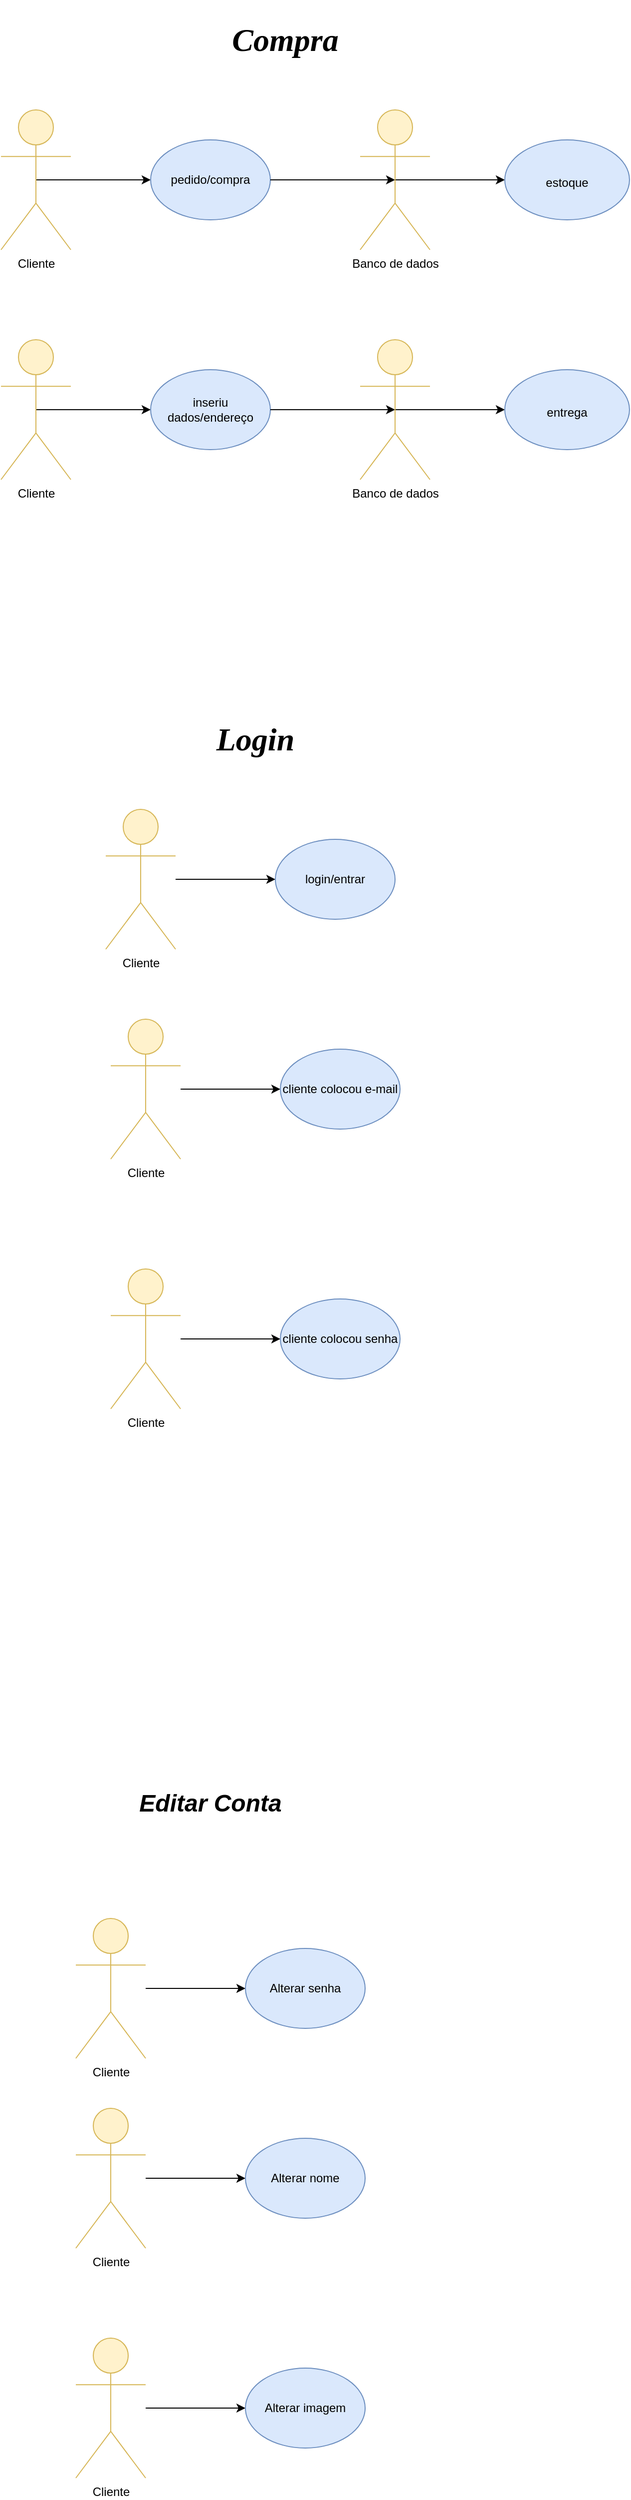 <mxfile version="24.4.14" type="device">
  <diagram name="Página-1" id="KfyF-sTOMx0ndlfaGz6T">
    <mxGraphModel dx="1687" dy="882" grid="1" gridSize="10" guides="1" tooltips="1" connect="1" arrows="1" fold="1" page="0" pageScale="1" pageWidth="827" pageHeight="1169" math="0" shadow="0">
      <root>
        <mxCell id="0" />
        <mxCell id="1" parent="0" />
        <mxCell id="U8h938L70IQ8GRDkYCh5-3" value="&lt;h1&gt;&lt;font style=&quot;font-size: 32px;&quot; face=&quot;Times New Roman&quot;&gt;&lt;i&gt;Compra&lt;/i&gt;&lt;/font&gt;&lt;/h1&gt;" style="text;html=1;align=center;verticalAlign=middle;whiteSpace=wrap;rounded=0;" parent="1" vertex="1">
          <mxGeometry x="300" y="160" width="350" height="80" as="geometry" />
        </mxCell>
        <mxCell id="U8h938L70IQ8GRDkYCh5-6" style="edgeStyle=orthogonalEdgeStyle;rounded=0;orthogonalLoop=1;jettySize=auto;html=1;exitX=0.5;exitY=0.5;exitDx=0;exitDy=0;exitPerimeter=0;entryX=0;entryY=0.5;entryDx=0;entryDy=0;" parent="1" source="U8h938L70IQ8GRDkYCh5-4" target="U8h938L70IQ8GRDkYCh5-5" edge="1">
          <mxGeometry relative="1" as="geometry" />
        </mxCell>
        <mxCell id="U8h938L70IQ8GRDkYCh5-4" value="Cliente" style="shape=umlActor;verticalLabelPosition=bottom;verticalAlign=top;html=1;outlineConnect=0;fillColor=#fff2cc;strokeColor=#d6b656;" parent="1" vertex="1">
          <mxGeometry x="190" y="270" width="70" height="140" as="geometry" />
        </mxCell>
        <mxCell id="U8h938L70IQ8GRDkYCh5-5" value="pedido/compra" style="ellipse;whiteSpace=wrap;html=1;fillColor=#dae8fc;strokeColor=#6c8ebf;" parent="1" vertex="1">
          <mxGeometry x="340" y="300" width="120" height="80" as="geometry" />
        </mxCell>
        <mxCell id="U8h938L70IQ8GRDkYCh5-12" value="" style="edgeStyle=orthogonalEdgeStyle;rounded=0;orthogonalLoop=1;jettySize=auto;html=1;exitX=0.5;exitY=0.5;exitDx=0;exitDy=0;exitPerimeter=0;" parent="1" source="U8h938L70IQ8GRDkYCh5-7" target="U8h938L70IQ8GRDkYCh5-11" edge="1">
          <mxGeometry relative="1" as="geometry">
            <Array as="points" />
          </mxGeometry>
        </mxCell>
        <mxCell id="U8h938L70IQ8GRDkYCh5-7" value="Banco de dados" style="shape=umlActor;verticalLabelPosition=bottom;verticalAlign=top;html=1;outlineConnect=0;fillColor=#fff2cc;strokeColor=#d6b656;" parent="1" vertex="1">
          <mxGeometry x="550" y="270" width="70" height="140" as="geometry" />
        </mxCell>
        <mxCell id="U8h938L70IQ8GRDkYCh5-8" style="edgeStyle=orthogonalEdgeStyle;rounded=0;orthogonalLoop=1;jettySize=auto;html=1;exitX=1;exitY=0.5;exitDx=0;exitDy=0;entryX=0.5;entryY=0.5;entryDx=0;entryDy=0;entryPerimeter=0;" parent="1" source="U8h938L70IQ8GRDkYCh5-5" target="U8h938L70IQ8GRDkYCh5-7" edge="1">
          <mxGeometry relative="1" as="geometry" />
        </mxCell>
        <mxCell id="U8h938L70IQ8GRDkYCh5-11" value="&lt;div&gt;&lt;br&gt;&lt;/div&gt;&lt;div&gt;&lt;br&gt;&lt;/div&gt;&lt;div&gt;estoque&lt;/div&gt;" style="ellipse;whiteSpace=wrap;html=1;verticalAlign=top;fillColor=#dae8fc;strokeColor=#6c8ebf;" parent="1" vertex="1">
          <mxGeometry x="695" y="300" width="125" height="80" as="geometry" />
        </mxCell>
        <mxCell id="U8h938L70IQ8GRDkYCh5-13" value="&lt;h1&gt;&lt;font face=&quot;Times New Roman&quot;&gt;&lt;span style=&quot;font-size: 32px;&quot;&gt;&lt;i&gt;Login&lt;/i&gt;&lt;/span&gt;&lt;/font&gt;&lt;/h1&gt;" style="text;html=1;align=center;verticalAlign=middle;whiteSpace=wrap;rounded=0;" parent="1" vertex="1">
          <mxGeometry x="270" y="860" width="350" height="80" as="geometry" />
        </mxCell>
        <mxCell id="U8h938L70IQ8GRDkYCh5-17" value="" style="edgeStyle=orthogonalEdgeStyle;rounded=0;orthogonalLoop=1;jettySize=auto;html=1;" parent="1" source="U8h938L70IQ8GRDkYCh5-15" target="U8h938L70IQ8GRDkYCh5-16" edge="1">
          <mxGeometry relative="1" as="geometry" />
        </mxCell>
        <mxCell id="U8h938L70IQ8GRDkYCh5-15" value="Cliente" style="shape=umlActor;verticalLabelPosition=bottom;verticalAlign=top;html=1;outlineConnect=0;fillColor=#fff2cc;strokeColor=#d6b656;" parent="1" vertex="1">
          <mxGeometry x="295" y="970" width="70" height="140" as="geometry" />
        </mxCell>
        <mxCell id="U8h938L70IQ8GRDkYCh5-16" value="login/entrar" style="ellipse;whiteSpace=wrap;html=1;fillColor=#dae8fc;strokeColor=#6c8ebf;" parent="1" vertex="1">
          <mxGeometry x="465" y="1000" width="120" height="80" as="geometry" />
        </mxCell>
        <mxCell id="U8h938L70IQ8GRDkYCh5-24" value="" style="edgeStyle=orthogonalEdgeStyle;rounded=0;orthogonalLoop=1;jettySize=auto;html=1;" parent="1" source="U8h938L70IQ8GRDkYCh5-22" target="U8h938L70IQ8GRDkYCh5-23" edge="1">
          <mxGeometry relative="1" as="geometry" />
        </mxCell>
        <mxCell id="U8h938L70IQ8GRDkYCh5-22" value="Cliente" style="shape=umlActor;verticalLabelPosition=bottom;verticalAlign=top;html=1;outlineConnect=0;fillColor=#fff2cc;strokeColor=#d6b656;" parent="1" vertex="1">
          <mxGeometry x="300" y="1180" width="70" height="140" as="geometry" />
        </mxCell>
        <mxCell id="U8h938L70IQ8GRDkYCh5-23" value="cliente colocou e-mail" style="ellipse;whiteSpace=wrap;html=1;fillColor=#dae8fc;strokeColor=#6c8ebf;" parent="1" vertex="1">
          <mxGeometry x="470" y="1210" width="120" height="80" as="geometry" />
        </mxCell>
        <mxCell id="U8h938L70IQ8GRDkYCh5-27" value="" style="edgeStyle=orthogonalEdgeStyle;rounded=0;orthogonalLoop=1;jettySize=auto;html=1;" parent="1" source="U8h938L70IQ8GRDkYCh5-25" target="U8h938L70IQ8GRDkYCh5-26" edge="1">
          <mxGeometry relative="1" as="geometry" />
        </mxCell>
        <mxCell id="U8h938L70IQ8GRDkYCh5-25" value="Cliente" style="shape=umlActor;verticalLabelPosition=bottom;verticalAlign=top;html=1;outlineConnect=0;fillColor=#fff2cc;strokeColor=#d6b656;" parent="1" vertex="1">
          <mxGeometry x="300" y="1430" width="70" height="140" as="geometry" />
        </mxCell>
        <mxCell id="U8h938L70IQ8GRDkYCh5-26" value="cliente colocou senha" style="ellipse;whiteSpace=wrap;html=1;fillColor=#dae8fc;strokeColor=#6c8ebf;" parent="1" vertex="1">
          <mxGeometry x="470" y="1460" width="120" height="80" as="geometry" />
        </mxCell>
        <mxCell id="qqnZ-i7P-CTNa2mjKdlQ-1" value="&lt;h1&gt;&lt;i&gt;Editar Conta&lt;/i&gt;&lt;/h1&gt;" style="text;html=1;align=center;verticalAlign=middle;whiteSpace=wrap;rounded=0;" vertex="1" parent="1">
          <mxGeometry x="295" y="1930" width="210" height="70" as="geometry" />
        </mxCell>
        <mxCell id="qqnZ-i7P-CTNa2mjKdlQ-14" value="" style="edgeStyle=orthogonalEdgeStyle;rounded=0;orthogonalLoop=1;jettySize=auto;html=1;" edge="1" parent="1" source="qqnZ-i7P-CTNa2mjKdlQ-15" target="qqnZ-i7P-CTNa2mjKdlQ-16">
          <mxGeometry relative="1" as="geometry" />
        </mxCell>
        <mxCell id="qqnZ-i7P-CTNa2mjKdlQ-15" value="Cliente" style="shape=umlActor;verticalLabelPosition=bottom;verticalAlign=top;html=1;outlineConnect=0;fillColor=#fff2cc;strokeColor=#d6b656;" vertex="1" parent="1">
          <mxGeometry x="265" y="2270" width="70" height="140" as="geometry" />
        </mxCell>
        <mxCell id="qqnZ-i7P-CTNa2mjKdlQ-16" value="Alterar nome" style="ellipse;whiteSpace=wrap;html=1;fillColor=#dae8fc;strokeColor=#6c8ebf;" vertex="1" parent="1">
          <mxGeometry x="435" y="2300" width="120" height="80" as="geometry" />
        </mxCell>
        <mxCell id="qqnZ-i7P-CTNa2mjKdlQ-17" value="" style="edgeStyle=orthogonalEdgeStyle;rounded=0;orthogonalLoop=1;jettySize=auto;html=1;" edge="1" parent="1" source="qqnZ-i7P-CTNa2mjKdlQ-18" target="qqnZ-i7P-CTNa2mjKdlQ-19">
          <mxGeometry relative="1" as="geometry" />
        </mxCell>
        <mxCell id="qqnZ-i7P-CTNa2mjKdlQ-18" value="Cliente" style="shape=umlActor;verticalLabelPosition=bottom;verticalAlign=top;html=1;outlineConnect=0;fillColor=#fff2cc;strokeColor=#d6b656;" vertex="1" parent="1">
          <mxGeometry x="265" y="2080" width="70" height="140" as="geometry" />
        </mxCell>
        <mxCell id="qqnZ-i7P-CTNa2mjKdlQ-19" value="Alterar senha" style="ellipse;whiteSpace=wrap;html=1;fillColor=#dae8fc;strokeColor=#6c8ebf;" vertex="1" parent="1">
          <mxGeometry x="435" y="2110" width="120" height="80" as="geometry" />
        </mxCell>
        <mxCell id="qqnZ-i7P-CTNa2mjKdlQ-20" value="" style="edgeStyle=orthogonalEdgeStyle;rounded=0;orthogonalLoop=1;jettySize=auto;html=1;" edge="1" parent="1" source="qqnZ-i7P-CTNa2mjKdlQ-21" target="qqnZ-i7P-CTNa2mjKdlQ-22">
          <mxGeometry relative="1" as="geometry" />
        </mxCell>
        <mxCell id="qqnZ-i7P-CTNa2mjKdlQ-21" value="Cliente" style="shape=umlActor;verticalLabelPosition=bottom;verticalAlign=top;html=1;outlineConnect=0;fillColor=#fff2cc;strokeColor=#d6b656;" vertex="1" parent="1">
          <mxGeometry x="265" y="2500" width="70" height="140" as="geometry" />
        </mxCell>
        <mxCell id="qqnZ-i7P-CTNa2mjKdlQ-22" value="Alterar imagem" style="ellipse;whiteSpace=wrap;html=1;fillColor=#dae8fc;strokeColor=#6c8ebf;" vertex="1" parent="1">
          <mxGeometry x="435" y="2530" width="120" height="80" as="geometry" />
        </mxCell>
        <mxCell id="qqnZ-i7P-CTNa2mjKdlQ-26" style="edgeStyle=orthogonalEdgeStyle;rounded=0;orthogonalLoop=1;jettySize=auto;html=1;exitX=0.5;exitY=0.5;exitDx=0;exitDy=0;exitPerimeter=0;entryX=0;entryY=0.5;entryDx=0;entryDy=0;" edge="1" parent="1" source="qqnZ-i7P-CTNa2mjKdlQ-27" target="qqnZ-i7P-CTNa2mjKdlQ-28">
          <mxGeometry relative="1" as="geometry" />
        </mxCell>
        <mxCell id="qqnZ-i7P-CTNa2mjKdlQ-27" value="Cliente" style="shape=umlActor;verticalLabelPosition=bottom;verticalAlign=top;html=1;outlineConnect=0;fillColor=#fff2cc;strokeColor=#d6b656;" vertex="1" parent="1">
          <mxGeometry x="190" y="500" width="70" height="140" as="geometry" />
        </mxCell>
        <mxCell id="qqnZ-i7P-CTNa2mjKdlQ-28" value="inseriu dados/endereço" style="ellipse;whiteSpace=wrap;html=1;fillColor=#dae8fc;strokeColor=#6c8ebf;" vertex="1" parent="1">
          <mxGeometry x="340" y="530" width="120" height="80" as="geometry" />
        </mxCell>
        <mxCell id="qqnZ-i7P-CTNa2mjKdlQ-29" value="" style="edgeStyle=orthogonalEdgeStyle;rounded=0;orthogonalLoop=1;jettySize=auto;html=1;exitX=0.5;exitY=0.5;exitDx=0;exitDy=0;exitPerimeter=0;" edge="1" parent="1" source="qqnZ-i7P-CTNa2mjKdlQ-30" target="qqnZ-i7P-CTNa2mjKdlQ-32">
          <mxGeometry relative="1" as="geometry">
            <Array as="points" />
          </mxGeometry>
        </mxCell>
        <mxCell id="qqnZ-i7P-CTNa2mjKdlQ-30" value="Banco de dados" style="shape=umlActor;verticalLabelPosition=bottom;verticalAlign=top;html=1;outlineConnect=0;fillColor=#fff2cc;strokeColor=#d6b656;" vertex="1" parent="1">
          <mxGeometry x="550" y="500" width="70" height="140" as="geometry" />
        </mxCell>
        <mxCell id="qqnZ-i7P-CTNa2mjKdlQ-31" style="edgeStyle=orthogonalEdgeStyle;rounded=0;orthogonalLoop=1;jettySize=auto;html=1;exitX=1;exitY=0.5;exitDx=0;exitDy=0;entryX=0.5;entryY=0.5;entryDx=0;entryDy=0;entryPerimeter=0;" edge="1" parent="1" source="qqnZ-i7P-CTNa2mjKdlQ-28" target="qqnZ-i7P-CTNa2mjKdlQ-30">
          <mxGeometry relative="1" as="geometry" />
        </mxCell>
        <mxCell id="qqnZ-i7P-CTNa2mjKdlQ-32" value="&lt;div&gt;&lt;br&gt;&lt;/div&gt;&lt;div&gt;&lt;br&gt;&lt;/div&gt;&lt;div&gt;entrega&lt;/div&gt;" style="ellipse;whiteSpace=wrap;html=1;verticalAlign=top;fillColor=#dae8fc;strokeColor=#6c8ebf;" vertex="1" parent="1">
          <mxGeometry x="695" y="530" width="125" height="80" as="geometry" />
        </mxCell>
      </root>
    </mxGraphModel>
  </diagram>
</mxfile>
